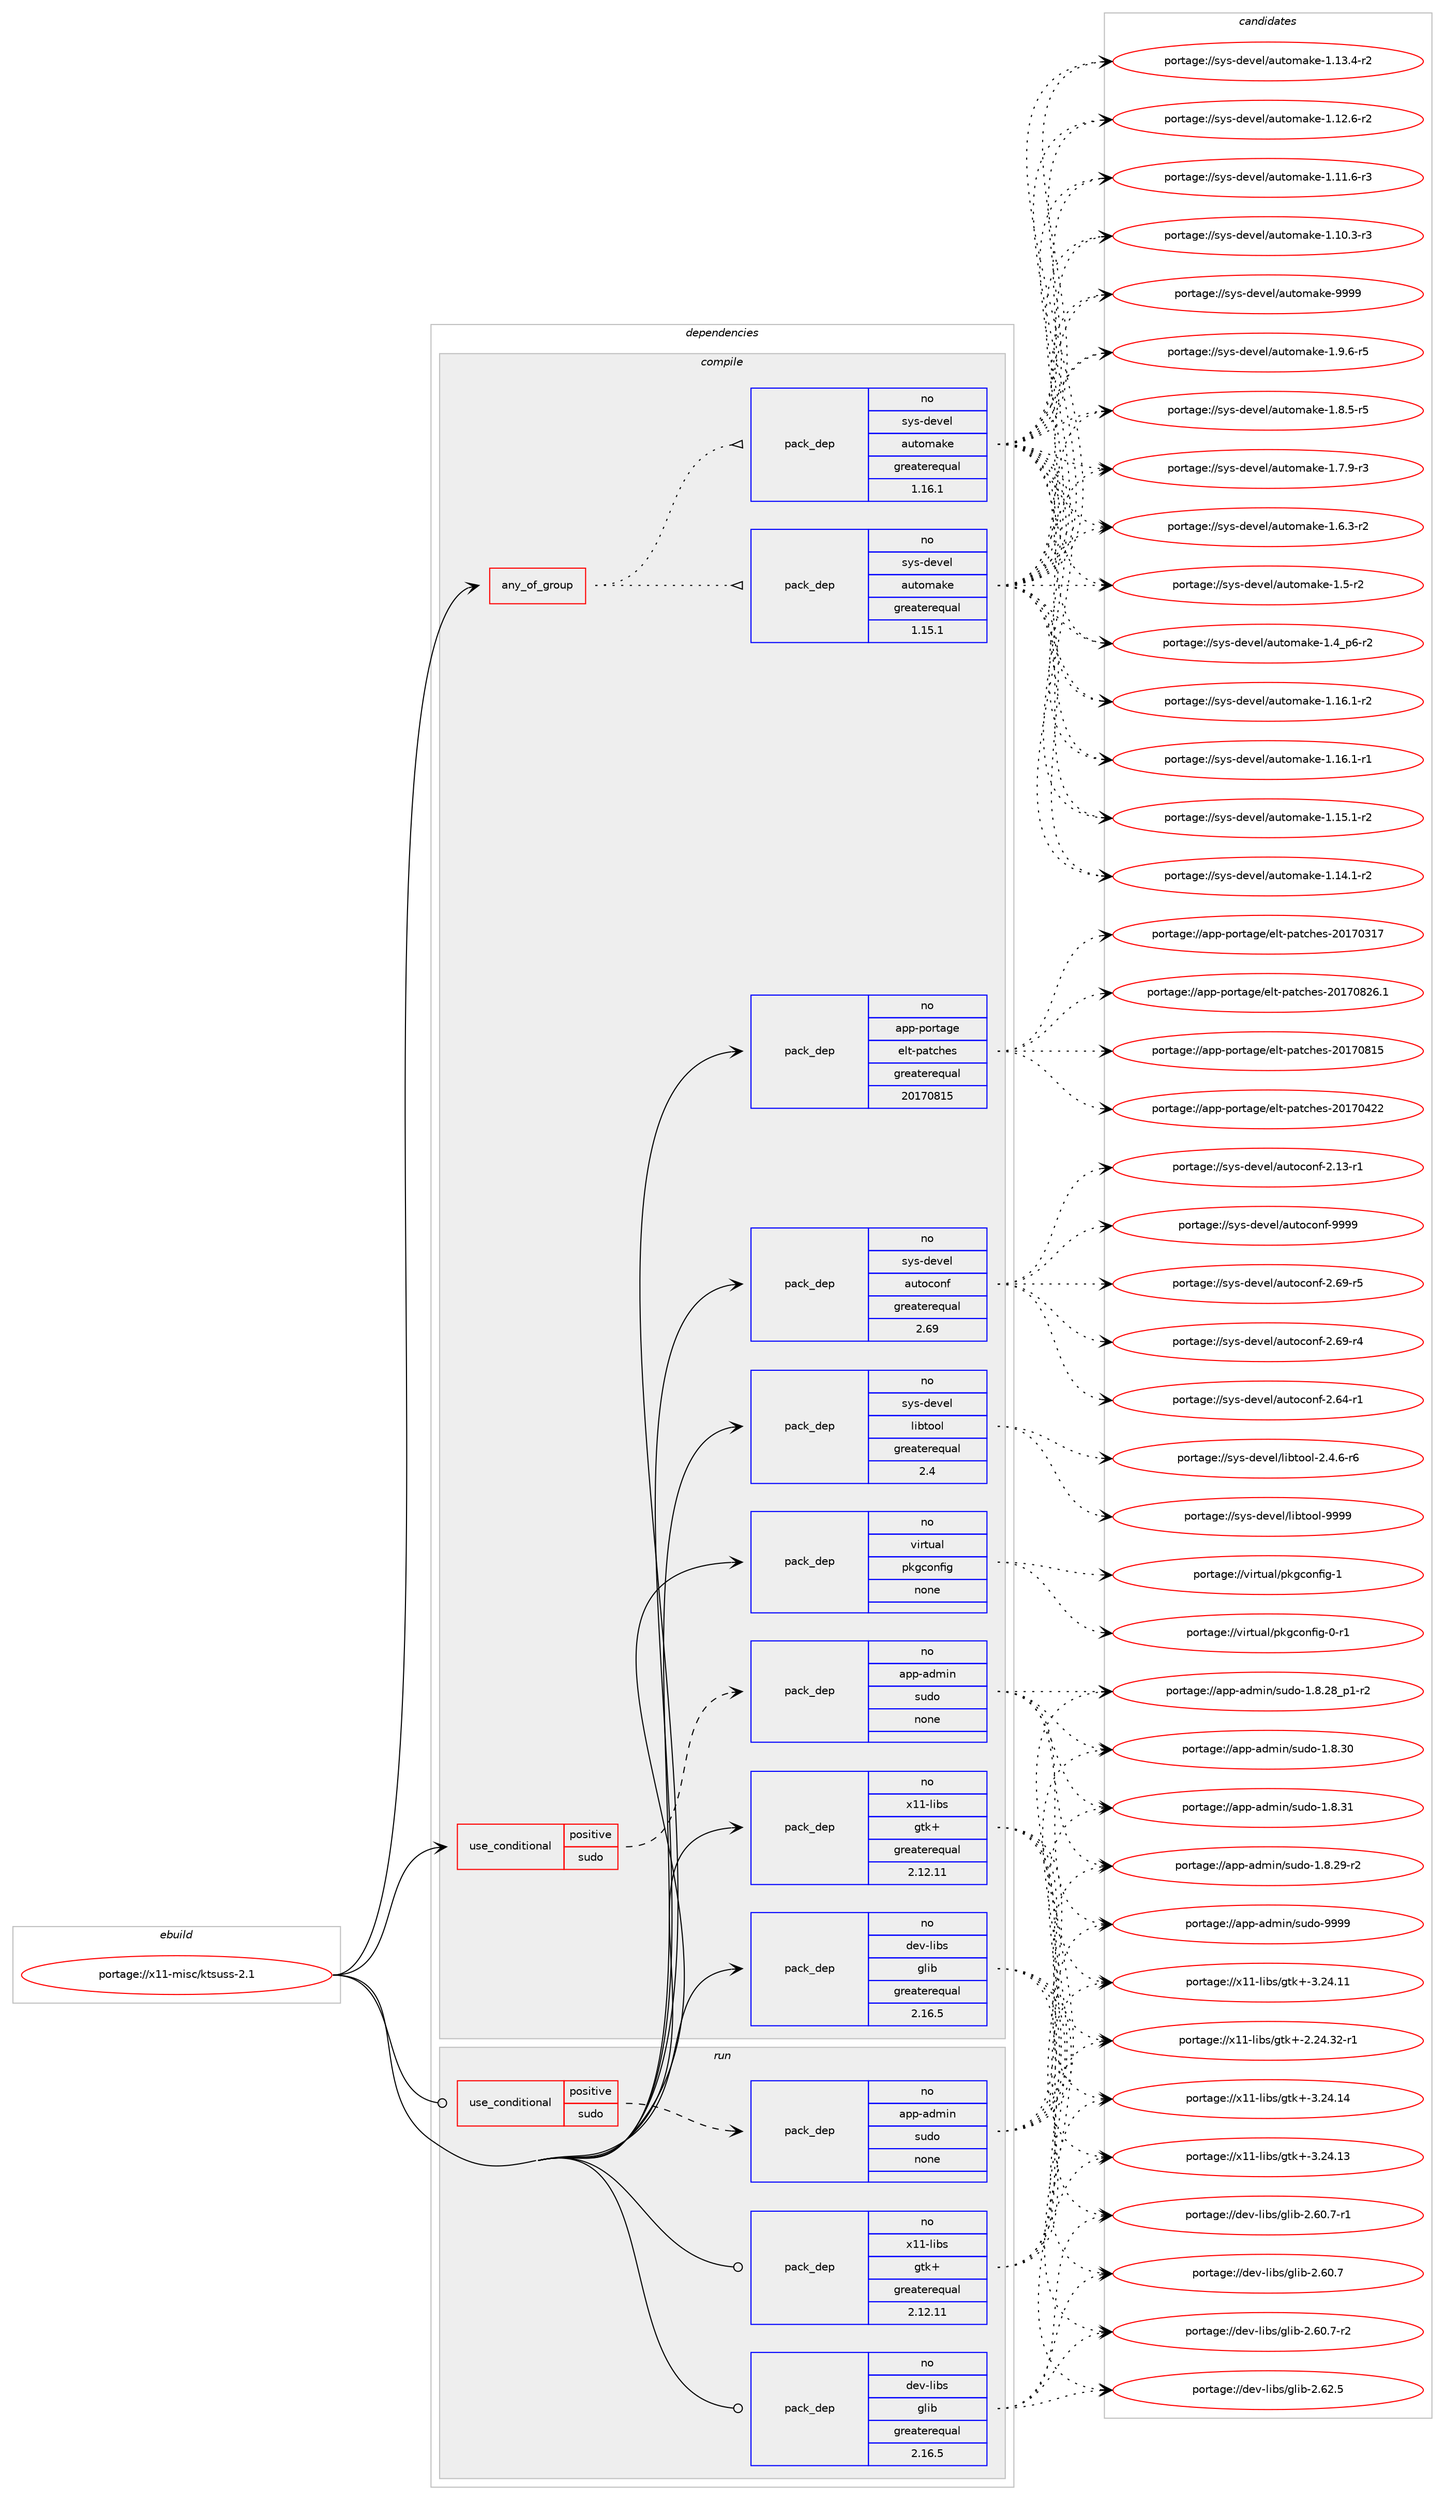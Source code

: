 digraph prolog {

# *************
# Graph options
# *************

newrank=true;
concentrate=true;
compound=true;
graph [rankdir=LR,fontname=Helvetica,fontsize=10,ranksep=1.5];#, ranksep=2.5, nodesep=0.2];
edge  [arrowhead=vee];
node  [fontname=Helvetica,fontsize=10];

# **********
# The ebuild
# **********

subgraph cluster_leftcol {
color=gray;
rank=same;
label=<<i>ebuild</i>>;
id [label="portage://x11-misc/ktsuss-2.1", color=red, width=4, href="../x11-misc/ktsuss-2.1.svg"];
}

# ****************
# The dependencies
# ****************

subgraph cluster_midcol {
color=gray;
label=<<i>dependencies</i>>;
subgraph cluster_compile {
fillcolor="#eeeeee";
style=filled;
label=<<i>compile</i>>;
subgraph any120 {
dependency9281 [label=<<TABLE BORDER="0" CELLBORDER="1" CELLSPACING="0" CELLPADDING="4"><TR><TD CELLPADDING="10">any_of_group</TD></TR></TABLE>>, shape=none, color=red];subgraph pack8027 {
dependency9282 [label=<<TABLE BORDER="0" CELLBORDER="1" CELLSPACING="0" CELLPADDING="4" WIDTH="220"><TR><TD ROWSPAN="6" CELLPADDING="30">pack_dep</TD></TR><TR><TD WIDTH="110">no</TD></TR><TR><TD>sys-devel</TD></TR><TR><TD>automake</TD></TR><TR><TD>greaterequal</TD></TR><TR><TD>1.16.1</TD></TR></TABLE>>, shape=none, color=blue];
}
dependency9281:e -> dependency9282:w [weight=20,style="dotted",arrowhead="oinv"];
subgraph pack8028 {
dependency9283 [label=<<TABLE BORDER="0" CELLBORDER="1" CELLSPACING="0" CELLPADDING="4" WIDTH="220"><TR><TD ROWSPAN="6" CELLPADDING="30">pack_dep</TD></TR><TR><TD WIDTH="110">no</TD></TR><TR><TD>sys-devel</TD></TR><TR><TD>automake</TD></TR><TR><TD>greaterequal</TD></TR><TR><TD>1.15.1</TD></TR></TABLE>>, shape=none, color=blue];
}
dependency9281:e -> dependency9283:w [weight=20,style="dotted",arrowhead="oinv"];
}
id:e -> dependency9281:w [weight=20,style="solid",arrowhead="vee"];
subgraph cond1134 {
dependency9284 [label=<<TABLE BORDER="0" CELLBORDER="1" CELLSPACING="0" CELLPADDING="4"><TR><TD ROWSPAN="3" CELLPADDING="10">use_conditional</TD></TR><TR><TD>positive</TD></TR><TR><TD>sudo</TD></TR></TABLE>>, shape=none, color=red];
subgraph pack8029 {
dependency9285 [label=<<TABLE BORDER="0" CELLBORDER="1" CELLSPACING="0" CELLPADDING="4" WIDTH="220"><TR><TD ROWSPAN="6" CELLPADDING="30">pack_dep</TD></TR><TR><TD WIDTH="110">no</TD></TR><TR><TD>app-admin</TD></TR><TR><TD>sudo</TD></TR><TR><TD>none</TD></TR><TR><TD></TD></TR></TABLE>>, shape=none, color=blue];
}
dependency9284:e -> dependency9285:w [weight=20,style="dashed",arrowhead="vee"];
}
id:e -> dependency9284:w [weight=20,style="solid",arrowhead="vee"];
subgraph pack8030 {
dependency9286 [label=<<TABLE BORDER="0" CELLBORDER="1" CELLSPACING="0" CELLPADDING="4" WIDTH="220"><TR><TD ROWSPAN="6" CELLPADDING="30">pack_dep</TD></TR><TR><TD WIDTH="110">no</TD></TR><TR><TD>app-portage</TD></TR><TR><TD>elt-patches</TD></TR><TR><TD>greaterequal</TD></TR><TR><TD>20170815</TD></TR></TABLE>>, shape=none, color=blue];
}
id:e -> dependency9286:w [weight=20,style="solid",arrowhead="vee"];
subgraph pack8031 {
dependency9287 [label=<<TABLE BORDER="0" CELLBORDER="1" CELLSPACING="0" CELLPADDING="4" WIDTH="220"><TR><TD ROWSPAN="6" CELLPADDING="30">pack_dep</TD></TR><TR><TD WIDTH="110">no</TD></TR><TR><TD>dev-libs</TD></TR><TR><TD>glib</TD></TR><TR><TD>greaterequal</TD></TR><TR><TD>2.16.5</TD></TR></TABLE>>, shape=none, color=blue];
}
id:e -> dependency9287:w [weight=20,style="solid",arrowhead="vee"];
subgraph pack8032 {
dependency9288 [label=<<TABLE BORDER="0" CELLBORDER="1" CELLSPACING="0" CELLPADDING="4" WIDTH="220"><TR><TD ROWSPAN="6" CELLPADDING="30">pack_dep</TD></TR><TR><TD WIDTH="110">no</TD></TR><TR><TD>sys-devel</TD></TR><TR><TD>autoconf</TD></TR><TR><TD>greaterequal</TD></TR><TR><TD>2.69</TD></TR></TABLE>>, shape=none, color=blue];
}
id:e -> dependency9288:w [weight=20,style="solid",arrowhead="vee"];
subgraph pack8033 {
dependency9289 [label=<<TABLE BORDER="0" CELLBORDER="1" CELLSPACING="0" CELLPADDING="4" WIDTH="220"><TR><TD ROWSPAN="6" CELLPADDING="30">pack_dep</TD></TR><TR><TD WIDTH="110">no</TD></TR><TR><TD>sys-devel</TD></TR><TR><TD>libtool</TD></TR><TR><TD>greaterequal</TD></TR><TR><TD>2.4</TD></TR></TABLE>>, shape=none, color=blue];
}
id:e -> dependency9289:w [weight=20,style="solid",arrowhead="vee"];
subgraph pack8034 {
dependency9290 [label=<<TABLE BORDER="0" CELLBORDER="1" CELLSPACING="0" CELLPADDING="4" WIDTH="220"><TR><TD ROWSPAN="6" CELLPADDING="30">pack_dep</TD></TR><TR><TD WIDTH="110">no</TD></TR><TR><TD>virtual</TD></TR><TR><TD>pkgconfig</TD></TR><TR><TD>none</TD></TR><TR><TD></TD></TR></TABLE>>, shape=none, color=blue];
}
id:e -> dependency9290:w [weight=20,style="solid",arrowhead="vee"];
subgraph pack8035 {
dependency9291 [label=<<TABLE BORDER="0" CELLBORDER="1" CELLSPACING="0" CELLPADDING="4" WIDTH="220"><TR><TD ROWSPAN="6" CELLPADDING="30">pack_dep</TD></TR><TR><TD WIDTH="110">no</TD></TR><TR><TD>x11-libs</TD></TR><TR><TD>gtk+</TD></TR><TR><TD>greaterequal</TD></TR><TR><TD>2.12.11</TD></TR></TABLE>>, shape=none, color=blue];
}
id:e -> dependency9291:w [weight=20,style="solid",arrowhead="vee"];
}
subgraph cluster_compileandrun {
fillcolor="#eeeeee";
style=filled;
label=<<i>compile and run</i>>;
}
subgraph cluster_run {
fillcolor="#eeeeee";
style=filled;
label=<<i>run</i>>;
subgraph cond1135 {
dependency9292 [label=<<TABLE BORDER="0" CELLBORDER="1" CELLSPACING="0" CELLPADDING="4"><TR><TD ROWSPAN="3" CELLPADDING="10">use_conditional</TD></TR><TR><TD>positive</TD></TR><TR><TD>sudo</TD></TR></TABLE>>, shape=none, color=red];
subgraph pack8036 {
dependency9293 [label=<<TABLE BORDER="0" CELLBORDER="1" CELLSPACING="0" CELLPADDING="4" WIDTH="220"><TR><TD ROWSPAN="6" CELLPADDING="30">pack_dep</TD></TR><TR><TD WIDTH="110">no</TD></TR><TR><TD>app-admin</TD></TR><TR><TD>sudo</TD></TR><TR><TD>none</TD></TR><TR><TD></TD></TR></TABLE>>, shape=none, color=blue];
}
dependency9292:e -> dependency9293:w [weight=20,style="dashed",arrowhead="vee"];
}
id:e -> dependency9292:w [weight=20,style="solid",arrowhead="odot"];
subgraph pack8037 {
dependency9294 [label=<<TABLE BORDER="0" CELLBORDER="1" CELLSPACING="0" CELLPADDING="4" WIDTH="220"><TR><TD ROWSPAN="6" CELLPADDING="30">pack_dep</TD></TR><TR><TD WIDTH="110">no</TD></TR><TR><TD>dev-libs</TD></TR><TR><TD>glib</TD></TR><TR><TD>greaterequal</TD></TR><TR><TD>2.16.5</TD></TR></TABLE>>, shape=none, color=blue];
}
id:e -> dependency9294:w [weight=20,style="solid",arrowhead="odot"];
subgraph pack8038 {
dependency9295 [label=<<TABLE BORDER="0" CELLBORDER="1" CELLSPACING="0" CELLPADDING="4" WIDTH="220"><TR><TD ROWSPAN="6" CELLPADDING="30">pack_dep</TD></TR><TR><TD WIDTH="110">no</TD></TR><TR><TD>x11-libs</TD></TR><TR><TD>gtk+</TD></TR><TR><TD>greaterequal</TD></TR><TR><TD>2.12.11</TD></TR></TABLE>>, shape=none, color=blue];
}
id:e -> dependency9295:w [weight=20,style="solid",arrowhead="odot"];
}
}

# **************
# The candidates
# **************

subgraph cluster_choices {
rank=same;
color=gray;
label=<<i>candidates</i>>;

subgraph choice8027 {
color=black;
nodesep=1;
choice115121115451001011181011084797117116111109971071014557575757 [label="portage://sys-devel/automake-9999", color=red, width=4,href="../sys-devel/automake-9999.svg"];
choice115121115451001011181011084797117116111109971071014549465746544511453 [label="portage://sys-devel/automake-1.9.6-r5", color=red, width=4,href="../sys-devel/automake-1.9.6-r5.svg"];
choice115121115451001011181011084797117116111109971071014549465646534511453 [label="portage://sys-devel/automake-1.8.5-r5", color=red, width=4,href="../sys-devel/automake-1.8.5-r5.svg"];
choice115121115451001011181011084797117116111109971071014549465546574511451 [label="portage://sys-devel/automake-1.7.9-r3", color=red, width=4,href="../sys-devel/automake-1.7.9-r3.svg"];
choice115121115451001011181011084797117116111109971071014549465446514511450 [label="portage://sys-devel/automake-1.6.3-r2", color=red, width=4,href="../sys-devel/automake-1.6.3-r2.svg"];
choice11512111545100101118101108479711711611110997107101454946534511450 [label="portage://sys-devel/automake-1.5-r2", color=red, width=4,href="../sys-devel/automake-1.5-r2.svg"];
choice115121115451001011181011084797117116111109971071014549465295112544511450 [label="portage://sys-devel/automake-1.4_p6-r2", color=red, width=4,href="../sys-devel/automake-1.4_p6-r2.svg"];
choice11512111545100101118101108479711711611110997107101454946495446494511450 [label="portage://sys-devel/automake-1.16.1-r2", color=red, width=4,href="../sys-devel/automake-1.16.1-r2.svg"];
choice11512111545100101118101108479711711611110997107101454946495446494511449 [label="portage://sys-devel/automake-1.16.1-r1", color=red, width=4,href="../sys-devel/automake-1.16.1-r1.svg"];
choice11512111545100101118101108479711711611110997107101454946495346494511450 [label="portage://sys-devel/automake-1.15.1-r2", color=red, width=4,href="../sys-devel/automake-1.15.1-r2.svg"];
choice11512111545100101118101108479711711611110997107101454946495246494511450 [label="portage://sys-devel/automake-1.14.1-r2", color=red, width=4,href="../sys-devel/automake-1.14.1-r2.svg"];
choice11512111545100101118101108479711711611110997107101454946495146524511450 [label="portage://sys-devel/automake-1.13.4-r2", color=red, width=4,href="../sys-devel/automake-1.13.4-r2.svg"];
choice11512111545100101118101108479711711611110997107101454946495046544511450 [label="portage://sys-devel/automake-1.12.6-r2", color=red, width=4,href="../sys-devel/automake-1.12.6-r2.svg"];
choice11512111545100101118101108479711711611110997107101454946494946544511451 [label="portage://sys-devel/automake-1.11.6-r3", color=red, width=4,href="../sys-devel/automake-1.11.6-r3.svg"];
choice11512111545100101118101108479711711611110997107101454946494846514511451 [label="portage://sys-devel/automake-1.10.3-r3", color=red, width=4,href="../sys-devel/automake-1.10.3-r3.svg"];
dependency9282:e -> choice115121115451001011181011084797117116111109971071014557575757:w [style=dotted,weight="100"];
dependency9282:e -> choice115121115451001011181011084797117116111109971071014549465746544511453:w [style=dotted,weight="100"];
dependency9282:e -> choice115121115451001011181011084797117116111109971071014549465646534511453:w [style=dotted,weight="100"];
dependency9282:e -> choice115121115451001011181011084797117116111109971071014549465546574511451:w [style=dotted,weight="100"];
dependency9282:e -> choice115121115451001011181011084797117116111109971071014549465446514511450:w [style=dotted,weight="100"];
dependency9282:e -> choice11512111545100101118101108479711711611110997107101454946534511450:w [style=dotted,weight="100"];
dependency9282:e -> choice115121115451001011181011084797117116111109971071014549465295112544511450:w [style=dotted,weight="100"];
dependency9282:e -> choice11512111545100101118101108479711711611110997107101454946495446494511450:w [style=dotted,weight="100"];
dependency9282:e -> choice11512111545100101118101108479711711611110997107101454946495446494511449:w [style=dotted,weight="100"];
dependency9282:e -> choice11512111545100101118101108479711711611110997107101454946495346494511450:w [style=dotted,weight="100"];
dependency9282:e -> choice11512111545100101118101108479711711611110997107101454946495246494511450:w [style=dotted,weight="100"];
dependency9282:e -> choice11512111545100101118101108479711711611110997107101454946495146524511450:w [style=dotted,weight="100"];
dependency9282:e -> choice11512111545100101118101108479711711611110997107101454946495046544511450:w [style=dotted,weight="100"];
dependency9282:e -> choice11512111545100101118101108479711711611110997107101454946494946544511451:w [style=dotted,weight="100"];
dependency9282:e -> choice11512111545100101118101108479711711611110997107101454946494846514511451:w [style=dotted,weight="100"];
}
subgraph choice8028 {
color=black;
nodesep=1;
choice115121115451001011181011084797117116111109971071014557575757 [label="portage://sys-devel/automake-9999", color=red, width=4,href="../sys-devel/automake-9999.svg"];
choice115121115451001011181011084797117116111109971071014549465746544511453 [label="portage://sys-devel/automake-1.9.6-r5", color=red, width=4,href="../sys-devel/automake-1.9.6-r5.svg"];
choice115121115451001011181011084797117116111109971071014549465646534511453 [label="portage://sys-devel/automake-1.8.5-r5", color=red, width=4,href="../sys-devel/automake-1.8.5-r5.svg"];
choice115121115451001011181011084797117116111109971071014549465546574511451 [label="portage://sys-devel/automake-1.7.9-r3", color=red, width=4,href="../sys-devel/automake-1.7.9-r3.svg"];
choice115121115451001011181011084797117116111109971071014549465446514511450 [label="portage://sys-devel/automake-1.6.3-r2", color=red, width=4,href="../sys-devel/automake-1.6.3-r2.svg"];
choice11512111545100101118101108479711711611110997107101454946534511450 [label="portage://sys-devel/automake-1.5-r2", color=red, width=4,href="../sys-devel/automake-1.5-r2.svg"];
choice115121115451001011181011084797117116111109971071014549465295112544511450 [label="portage://sys-devel/automake-1.4_p6-r2", color=red, width=4,href="../sys-devel/automake-1.4_p6-r2.svg"];
choice11512111545100101118101108479711711611110997107101454946495446494511450 [label="portage://sys-devel/automake-1.16.1-r2", color=red, width=4,href="../sys-devel/automake-1.16.1-r2.svg"];
choice11512111545100101118101108479711711611110997107101454946495446494511449 [label="portage://sys-devel/automake-1.16.1-r1", color=red, width=4,href="../sys-devel/automake-1.16.1-r1.svg"];
choice11512111545100101118101108479711711611110997107101454946495346494511450 [label="portage://sys-devel/automake-1.15.1-r2", color=red, width=4,href="../sys-devel/automake-1.15.1-r2.svg"];
choice11512111545100101118101108479711711611110997107101454946495246494511450 [label="portage://sys-devel/automake-1.14.1-r2", color=red, width=4,href="../sys-devel/automake-1.14.1-r2.svg"];
choice11512111545100101118101108479711711611110997107101454946495146524511450 [label="portage://sys-devel/automake-1.13.4-r2", color=red, width=4,href="../sys-devel/automake-1.13.4-r2.svg"];
choice11512111545100101118101108479711711611110997107101454946495046544511450 [label="portage://sys-devel/automake-1.12.6-r2", color=red, width=4,href="../sys-devel/automake-1.12.6-r2.svg"];
choice11512111545100101118101108479711711611110997107101454946494946544511451 [label="portage://sys-devel/automake-1.11.6-r3", color=red, width=4,href="../sys-devel/automake-1.11.6-r3.svg"];
choice11512111545100101118101108479711711611110997107101454946494846514511451 [label="portage://sys-devel/automake-1.10.3-r3", color=red, width=4,href="../sys-devel/automake-1.10.3-r3.svg"];
dependency9283:e -> choice115121115451001011181011084797117116111109971071014557575757:w [style=dotted,weight="100"];
dependency9283:e -> choice115121115451001011181011084797117116111109971071014549465746544511453:w [style=dotted,weight="100"];
dependency9283:e -> choice115121115451001011181011084797117116111109971071014549465646534511453:w [style=dotted,weight="100"];
dependency9283:e -> choice115121115451001011181011084797117116111109971071014549465546574511451:w [style=dotted,weight="100"];
dependency9283:e -> choice115121115451001011181011084797117116111109971071014549465446514511450:w [style=dotted,weight="100"];
dependency9283:e -> choice11512111545100101118101108479711711611110997107101454946534511450:w [style=dotted,weight="100"];
dependency9283:e -> choice115121115451001011181011084797117116111109971071014549465295112544511450:w [style=dotted,weight="100"];
dependency9283:e -> choice11512111545100101118101108479711711611110997107101454946495446494511450:w [style=dotted,weight="100"];
dependency9283:e -> choice11512111545100101118101108479711711611110997107101454946495446494511449:w [style=dotted,weight="100"];
dependency9283:e -> choice11512111545100101118101108479711711611110997107101454946495346494511450:w [style=dotted,weight="100"];
dependency9283:e -> choice11512111545100101118101108479711711611110997107101454946495246494511450:w [style=dotted,weight="100"];
dependency9283:e -> choice11512111545100101118101108479711711611110997107101454946495146524511450:w [style=dotted,weight="100"];
dependency9283:e -> choice11512111545100101118101108479711711611110997107101454946495046544511450:w [style=dotted,weight="100"];
dependency9283:e -> choice11512111545100101118101108479711711611110997107101454946494946544511451:w [style=dotted,weight="100"];
dependency9283:e -> choice11512111545100101118101108479711711611110997107101454946494846514511451:w [style=dotted,weight="100"];
}
subgraph choice8029 {
color=black;
nodesep=1;
choice971121124597100109105110471151171001114557575757 [label="portage://app-admin/sudo-9999", color=red, width=4,href="../app-admin/sudo-9999.svg"];
choice9711211245971001091051104711511710011145494656465149 [label="portage://app-admin/sudo-1.8.31", color=red, width=4,href="../app-admin/sudo-1.8.31.svg"];
choice9711211245971001091051104711511710011145494656465148 [label="portage://app-admin/sudo-1.8.30", color=red, width=4,href="../app-admin/sudo-1.8.30.svg"];
choice97112112459710010910511047115117100111454946564650574511450 [label="portage://app-admin/sudo-1.8.29-r2", color=red, width=4,href="../app-admin/sudo-1.8.29-r2.svg"];
choice971121124597100109105110471151171001114549465646505695112494511450 [label="portage://app-admin/sudo-1.8.28_p1-r2", color=red, width=4,href="../app-admin/sudo-1.8.28_p1-r2.svg"];
dependency9285:e -> choice971121124597100109105110471151171001114557575757:w [style=dotted,weight="100"];
dependency9285:e -> choice9711211245971001091051104711511710011145494656465149:w [style=dotted,weight="100"];
dependency9285:e -> choice9711211245971001091051104711511710011145494656465148:w [style=dotted,weight="100"];
dependency9285:e -> choice97112112459710010910511047115117100111454946564650574511450:w [style=dotted,weight="100"];
dependency9285:e -> choice971121124597100109105110471151171001114549465646505695112494511450:w [style=dotted,weight="100"];
}
subgraph choice8030 {
color=black;
nodesep=1;
choice971121124511211111411697103101471011081164511297116991041011154550484955485650544649 [label="portage://app-portage/elt-patches-20170826.1", color=red, width=4,href="../app-portage/elt-patches-20170826.1.svg"];
choice97112112451121111141169710310147101108116451129711699104101115455048495548564953 [label="portage://app-portage/elt-patches-20170815", color=red, width=4,href="../app-portage/elt-patches-20170815.svg"];
choice97112112451121111141169710310147101108116451129711699104101115455048495548525050 [label="portage://app-portage/elt-patches-20170422", color=red, width=4,href="../app-portage/elt-patches-20170422.svg"];
choice97112112451121111141169710310147101108116451129711699104101115455048495548514955 [label="portage://app-portage/elt-patches-20170317", color=red, width=4,href="../app-portage/elt-patches-20170317.svg"];
dependency9286:e -> choice971121124511211111411697103101471011081164511297116991041011154550484955485650544649:w [style=dotted,weight="100"];
dependency9286:e -> choice97112112451121111141169710310147101108116451129711699104101115455048495548564953:w [style=dotted,weight="100"];
dependency9286:e -> choice97112112451121111141169710310147101108116451129711699104101115455048495548525050:w [style=dotted,weight="100"];
dependency9286:e -> choice97112112451121111141169710310147101108116451129711699104101115455048495548514955:w [style=dotted,weight="100"];
}
subgraph choice8031 {
color=black;
nodesep=1;
choice1001011184510810598115471031081059845504654504653 [label="portage://dev-libs/glib-2.62.5", color=red, width=4,href="../dev-libs/glib-2.62.5.svg"];
choice10010111845108105981154710310810598455046544846554511450 [label="portage://dev-libs/glib-2.60.7-r2", color=red, width=4,href="../dev-libs/glib-2.60.7-r2.svg"];
choice10010111845108105981154710310810598455046544846554511449 [label="portage://dev-libs/glib-2.60.7-r1", color=red, width=4,href="../dev-libs/glib-2.60.7-r1.svg"];
choice1001011184510810598115471031081059845504654484655 [label="portage://dev-libs/glib-2.60.7", color=red, width=4,href="../dev-libs/glib-2.60.7.svg"];
dependency9287:e -> choice1001011184510810598115471031081059845504654504653:w [style=dotted,weight="100"];
dependency9287:e -> choice10010111845108105981154710310810598455046544846554511450:w [style=dotted,weight="100"];
dependency9287:e -> choice10010111845108105981154710310810598455046544846554511449:w [style=dotted,weight="100"];
dependency9287:e -> choice1001011184510810598115471031081059845504654484655:w [style=dotted,weight="100"];
}
subgraph choice8032 {
color=black;
nodesep=1;
choice115121115451001011181011084797117116111991111101024557575757 [label="portage://sys-devel/autoconf-9999", color=red, width=4,href="../sys-devel/autoconf-9999.svg"];
choice1151211154510010111810110847971171161119911111010245504654574511453 [label="portage://sys-devel/autoconf-2.69-r5", color=red, width=4,href="../sys-devel/autoconf-2.69-r5.svg"];
choice1151211154510010111810110847971171161119911111010245504654574511452 [label="portage://sys-devel/autoconf-2.69-r4", color=red, width=4,href="../sys-devel/autoconf-2.69-r4.svg"];
choice1151211154510010111810110847971171161119911111010245504654524511449 [label="portage://sys-devel/autoconf-2.64-r1", color=red, width=4,href="../sys-devel/autoconf-2.64-r1.svg"];
choice1151211154510010111810110847971171161119911111010245504649514511449 [label="portage://sys-devel/autoconf-2.13-r1", color=red, width=4,href="../sys-devel/autoconf-2.13-r1.svg"];
dependency9288:e -> choice115121115451001011181011084797117116111991111101024557575757:w [style=dotted,weight="100"];
dependency9288:e -> choice1151211154510010111810110847971171161119911111010245504654574511453:w [style=dotted,weight="100"];
dependency9288:e -> choice1151211154510010111810110847971171161119911111010245504654574511452:w [style=dotted,weight="100"];
dependency9288:e -> choice1151211154510010111810110847971171161119911111010245504654524511449:w [style=dotted,weight="100"];
dependency9288:e -> choice1151211154510010111810110847971171161119911111010245504649514511449:w [style=dotted,weight="100"];
}
subgraph choice8033 {
color=black;
nodesep=1;
choice1151211154510010111810110847108105981161111111084557575757 [label="portage://sys-devel/libtool-9999", color=red, width=4,href="../sys-devel/libtool-9999.svg"];
choice1151211154510010111810110847108105981161111111084550465246544511454 [label="portage://sys-devel/libtool-2.4.6-r6", color=red, width=4,href="../sys-devel/libtool-2.4.6-r6.svg"];
dependency9289:e -> choice1151211154510010111810110847108105981161111111084557575757:w [style=dotted,weight="100"];
dependency9289:e -> choice1151211154510010111810110847108105981161111111084550465246544511454:w [style=dotted,weight="100"];
}
subgraph choice8034 {
color=black;
nodesep=1;
choice1181051141161179710847112107103991111101021051034549 [label="portage://virtual/pkgconfig-1", color=red, width=4,href="../virtual/pkgconfig-1.svg"];
choice11810511411611797108471121071039911111010210510345484511449 [label="portage://virtual/pkgconfig-0-r1", color=red, width=4,href="../virtual/pkgconfig-0-r1.svg"];
dependency9290:e -> choice1181051141161179710847112107103991111101021051034549:w [style=dotted,weight="100"];
dependency9290:e -> choice11810511411611797108471121071039911111010210510345484511449:w [style=dotted,weight="100"];
}
subgraph choice8035 {
color=black;
nodesep=1;
choice1204949451081059811547103116107434551465052464952 [label="portage://x11-libs/gtk+-3.24.14", color=red, width=4,href="../x11-libs/gtk+-3.24.14.svg"];
choice1204949451081059811547103116107434551465052464951 [label="portage://x11-libs/gtk+-3.24.13", color=red, width=4,href="../x11-libs/gtk+-3.24.13.svg"];
choice1204949451081059811547103116107434551465052464949 [label="portage://x11-libs/gtk+-3.24.11", color=red, width=4,href="../x11-libs/gtk+-3.24.11.svg"];
choice12049494510810598115471031161074345504650524651504511449 [label="portage://x11-libs/gtk+-2.24.32-r1", color=red, width=4,href="../x11-libs/gtk+-2.24.32-r1.svg"];
dependency9291:e -> choice1204949451081059811547103116107434551465052464952:w [style=dotted,weight="100"];
dependency9291:e -> choice1204949451081059811547103116107434551465052464951:w [style=dotted,weight="100"];
dependency9291:e -> choice1204949451081059811547103116107434551465052464949:w [style=dotted,weight="100"];
dependency9291:e -> choice12049494510810598115471031161074345504650524651504511449:w [style=dotted,weight="100"];
}
subgraph choice8036 {
color=black;
nodesep=1;
choice971121124597100109105110471151171001114557575757 [label="portage://app-admin/sudo-9999", color=red, width=4,href="../app-admin/sudo-9999.svg"];
choice9711211245971001091051104711511710011145494656465149 [label="portage://app-admin/sudo-1.8.31", color=red, width=4,href="../app-admin/sudo-1.8.31.svg"];
choice9711211245971001091051104711511710011145494656465148 [label="portage://app-admin/sudo-1.8.30", color=red, width=4,href="../app-admin/sudo-1.8.30.svg"];
choice97112112459710010910511047115117100111454946564650574511450 [label="portage://app-admin/sudo-1.8.29-r2", color=red, width=4,href="../app-admin/sudo-1.8.29-r2.svg"];
choice971121124597100109105110471151171001114549465646505695112494511450 [label="portage://app-admin/sudo-1.8.28_p1-r2", color=red, width=4,href="../app-admin/sudo-1.8.28_p1-r2.svg"];
dependency9293:e -> choice971121124597100109105110471151171001114557575757:w [style=dotted,weight="100"];
dependency9293:e -> choice9711211245971001091051104711511710011145494656465149:w [style=dotted,weight="100"];
dependency9293:e -> choice9711211245971001091051104711511710011145494656465148:w [style=dotted,weight="100"];
dependency9293:e -> choice97112112459710010910511047115117100111454946564650574511450:w [style=dotted,weight="100"];
dependency9293:e -> choice971121124597100109105110471151171001114549465646505695112494511450:w [style=dotted,weight="100"];
}
subgraph choice8037 {
color=black;
nodesep=1;
choice1001011184510810598115471031081059845504654504653 [label="portage://dev-libs/glib-2.62.5", color=red, width=4,href="../dev-libs/glib-2.62.5.svg"];
choice10010111845108105981154710310810598455046544846554511450 [label="portage://dev-libs/glib-2.60.7-r2", color=red, width=4,href="../dev-libs/glib-2.60.7-r2.svg"];
choice10010111845108105981154710310810598455046544846554511449 [label="portage://dev-libs/glib-2.60.7-r1", color=red, width=4,href="../dev-libs/glib-2.60.7-r1.svg"];
choice1001011184510810598115471031081059845504654484655 [label="portage://dev-libs/glib-2.60.7", color=red, width=4,href="../dev-libs/glib-2.60.7.svg"];
dependency9294:e -> choice1001011184510810598115471031081059845504654504653:w [style=dotted,weight="100"];
dependency9294:e -> choice10010111845108105981154710310810598455046544846554511450:w [style=dotted,weight="100"];
dependency9294:e -> choice10010111845108105981154710310810598455046544846554511449:w [style=dotted,weight="100"];
dependency9294:e -> choice1001011184510810598115471031081059845504654484655:w [style=dotted,weight="100"];
}
subgraph choice8038 {
color=black;
nodesep=1;
choice1204949451081059811547103116107434551465052464952 [label="portage://x11-libs/gtk+-3.24.14", color=red, width=4,href="../x11-libs/gtk+-3.24.14.svg"];
choice1204949451081059811547103116107434551465052464951 [label="portage://x11-libs/gtk+-3.24.13", color=red, width=4,href="../x11-libs/gtk+-3.24.13.svg"];
choice1204949451081059811547103116107434551465052464949 [label="portage://x11-libs/gtk+-3.24.11", color=red, width=4,href="../x11-libs/gtk+-3.24.11.svg"];
choice12049494510810598115471031161074345504650524651504511449 [label="portage://x11-libs/gtk+-2.24.32-r1", color=red, width=4,href="../x11-libs/gtk+-2.24.32-r1.svg"];
dependency9295:e -> choice1204949451081059811547103116107434551465052464952:w [style=dotted,weight="100"];
dependency9295:e -> choice1204949451081059811547103116107434551465052464951:w [style=dotted,weight="100"];
dependency9295:e -> choice1204949451081059811547103116107434551465052464949:w [style=dotted,weight="100"];
dependency9295:e -> choice12049494510810598115471031161074345504650524651504511449:w [style=dotted,weight="100"];
}
}

}
